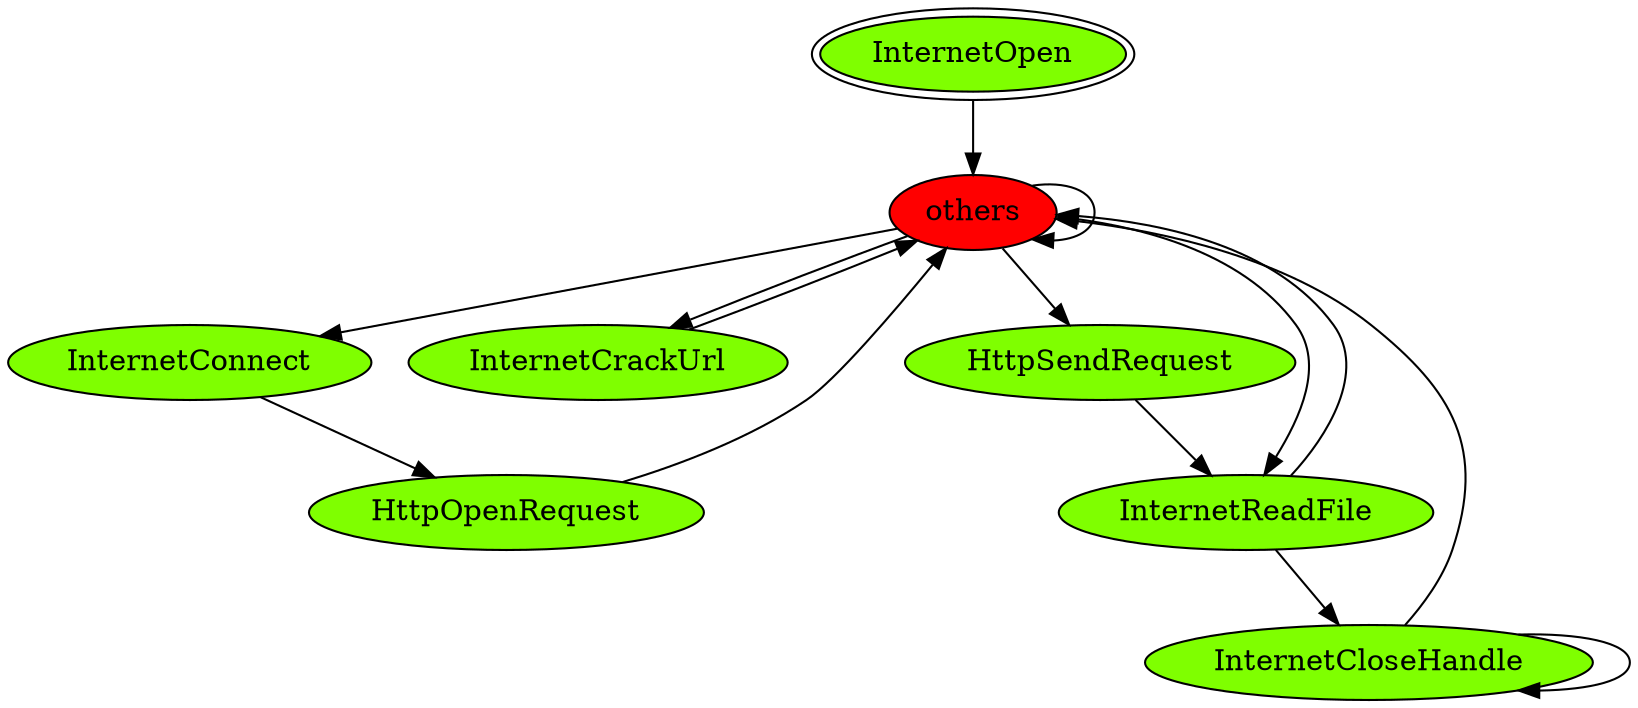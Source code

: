 digraph "./REPORTS/6028/API_PER_CATEGORY/InternetConnect.exe_3324_Windows Internet (WinINet)_API_per_Category_Transition_Matrix" {
	InternetOpen [label=InternetOpen fillcolor=chartreuse peripheries=2 style=filled]
	others [label=others fillcolor=red style=filled]
	InternetOpen -> others [label=""]
	others -> others [label=""]
	InternetConnect [label=InternetConnect fillcolor=chartreuse style=filled]
	others -> InternetConnect [label=""]
	InternetCrackUrl [label=InternetCrackUrl fillcolor=chartreuse style=filled]
	others -> InternetCrackUrl [label=""]
	HttpSendRequest [label=HttpSendRequest fillcolor=chartreuse style=filled]
	others -> HttpSendRequest [label=""]
	InternetReadFile [label=InternetReadFile fillcolor=chartreuse style=filled]
	others -> InternetReadFile [label=""]
	HttpOpenRequest [label=HttpOpenRequest fillcolor=chartreuse style=filled]
	InternetConnect -> HttpOpenRequest [label=""]
	HttpOpenRequest -> others [label=""]
	InternetCrackUrl -> others [label=""]
	HttpSendRequest -> InternetReadFile [label=""]
	InternetReadFile -> others [label=""]
	InternetCloseHandle [label=InternetCloseHandle fillcolor=chartreuse style=filled]
	InternetReadFile -> InternetCloseHandle [label=""]
	InternetCloseHandle -> others [label=""]
	InternetCloseHandle -> InternetCloseHandle [label=""]
}
